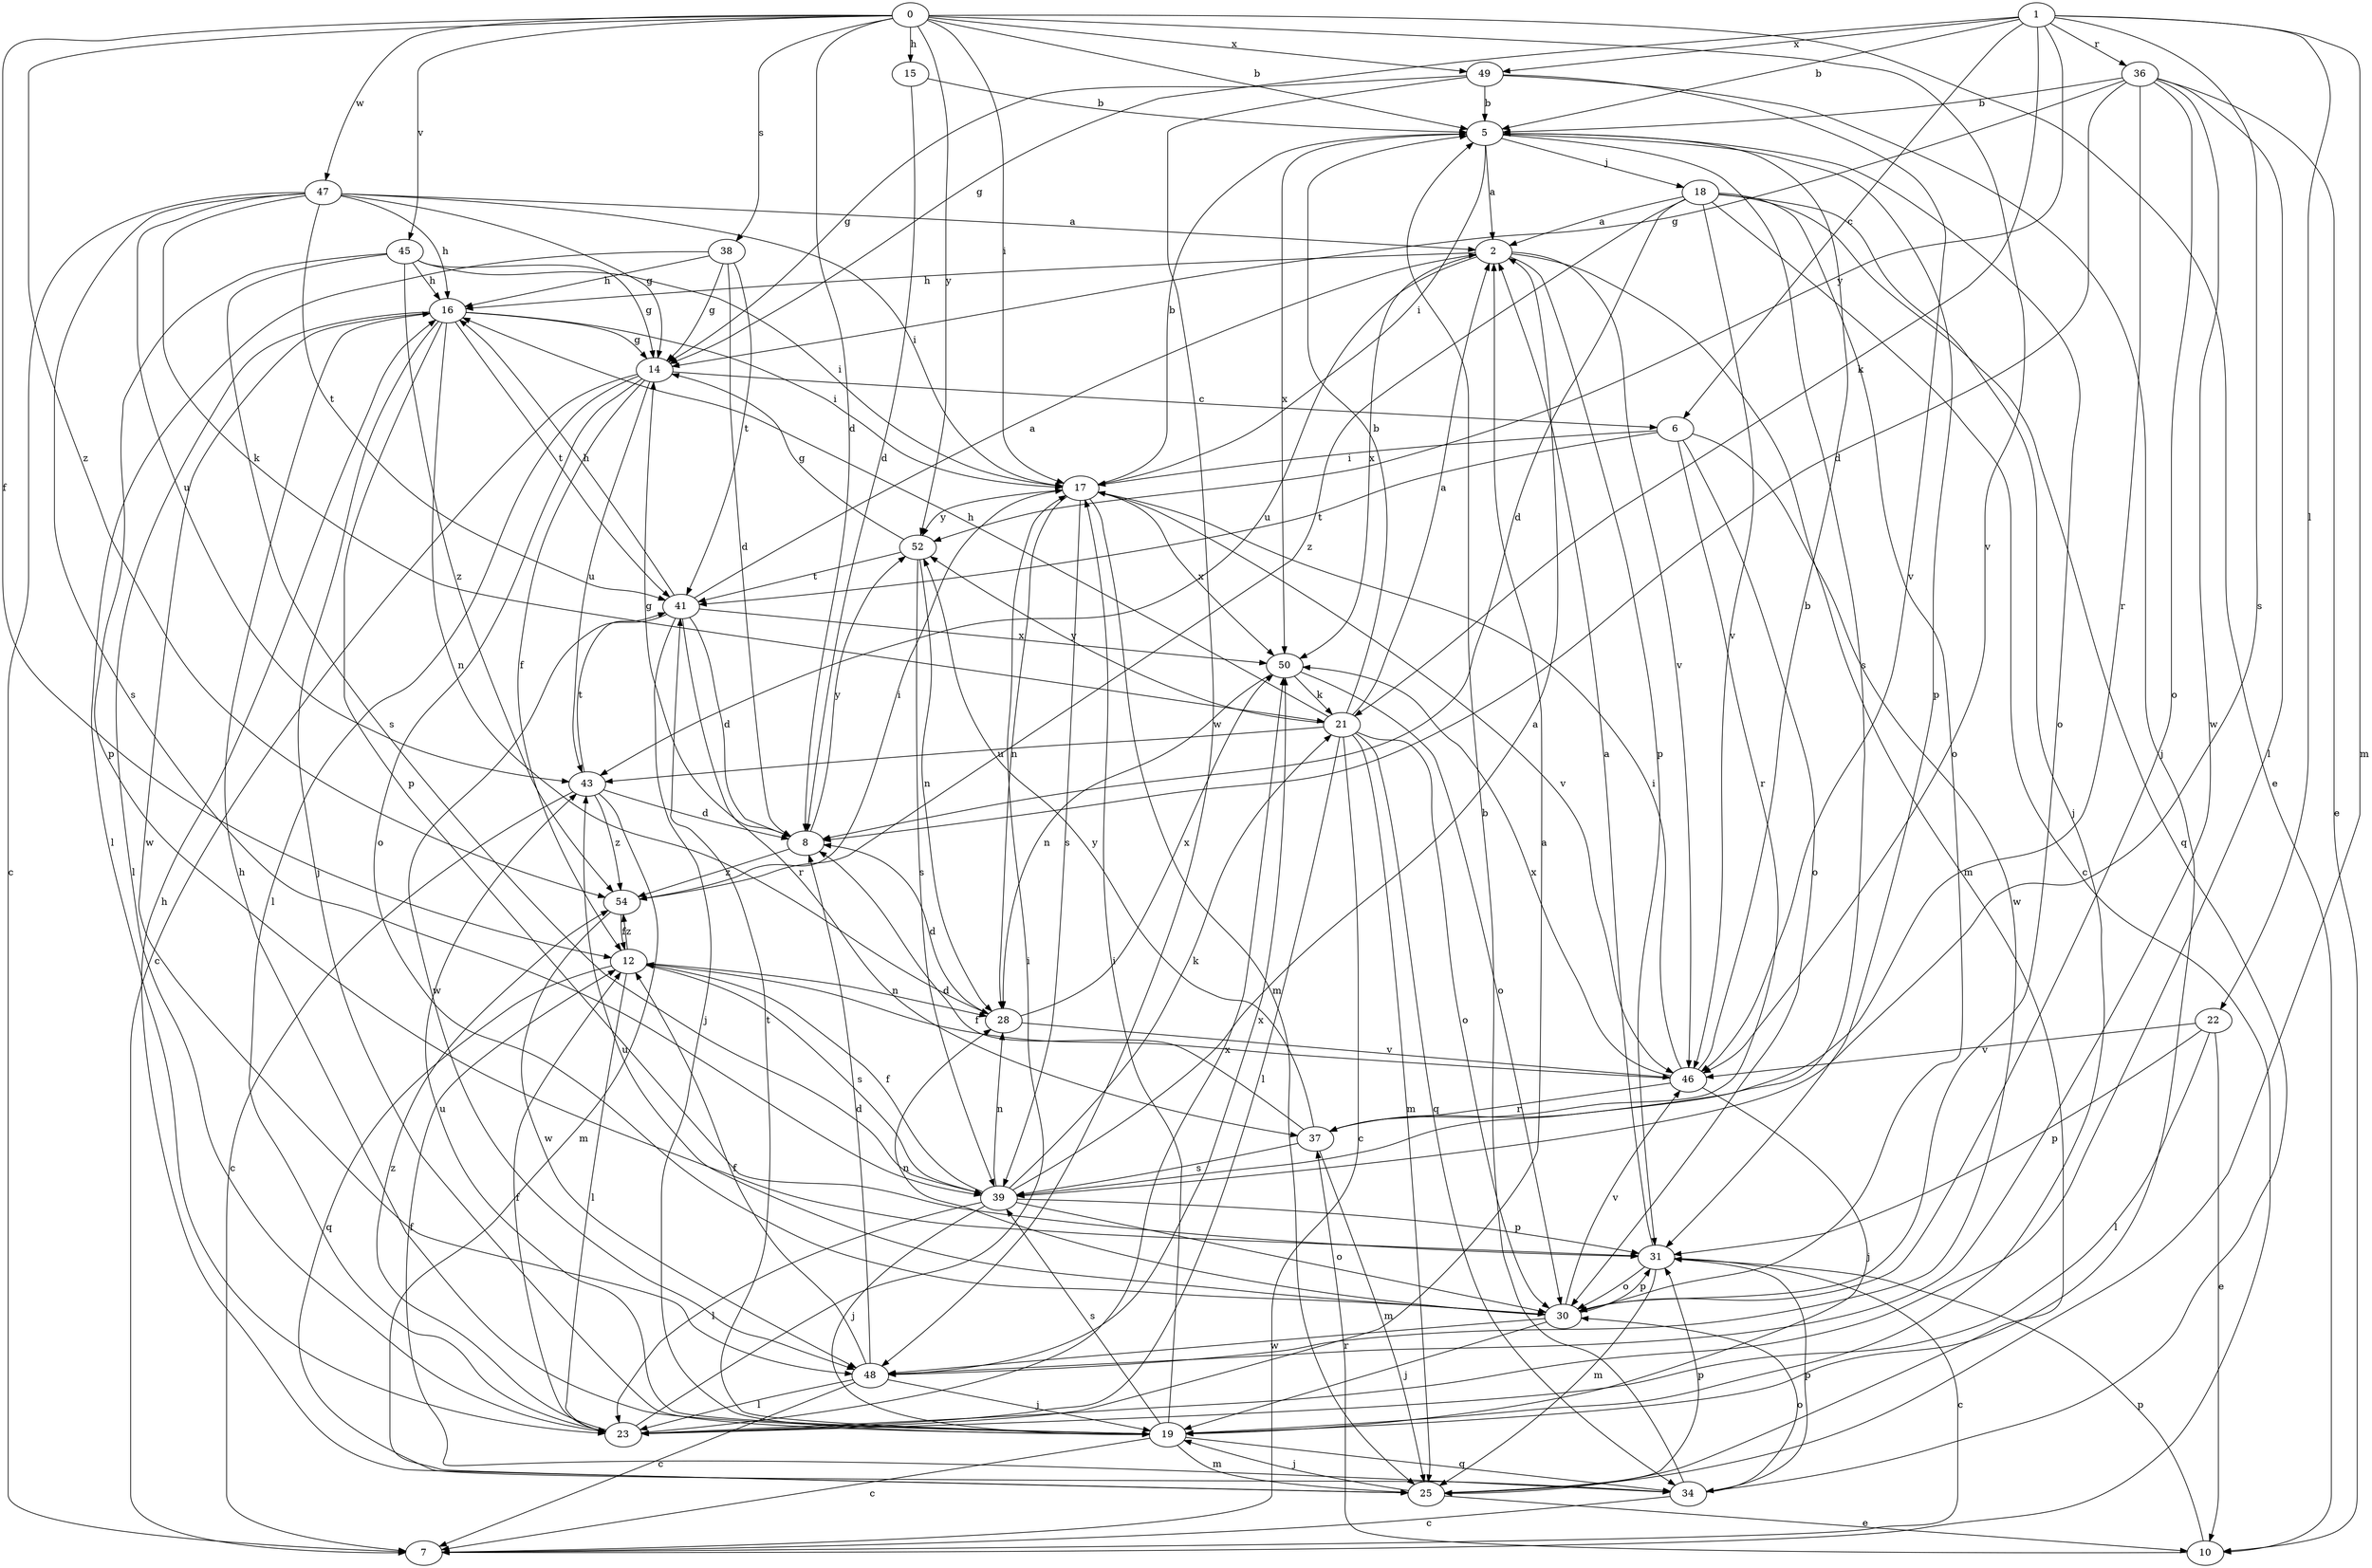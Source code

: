 strict digraph  {
0;
1;
2;
5;
6;
7;
8;
10;
12;
14;
15;
16;
17;
18;
19;
21;
22;
23;
25;
28;
30;
31;
34;
36;
37;
38;
39;
41;
43;
45;
46;
47;
48;
49;
50;
52;
54;
0 -> 5  [label=b];
0 -> 8  [label=d];
0 -> 10  [label=e];
0 -> 12  [label=f];
0 -> 15  [label=h];
0 -> 17  [label=i];
0 -> 38  [label=s];
0 -> 45  [label=v];
0 -> 46  [label=v];
0 -> 47  [label=w];
0 -> 49  [label=x];
0 -> 52  [label=y];
0 -> 54  [label=z];
1 -> 5  [label=b];
1 -> 6  [label=c];
1 -> 14  [label=g];
1 -> 21  [label=k];
1 -> 22  [label=l];
1 -> 25  [label=m];
1 -> 36  [label=r];
1 -> 39  [label=s];
1 -> 49  [label=x];
1 -> 52  [label=y];
2 -> 16  [label=h];
2 -> 25  [label=m];
2 -> 31  [label=p];
2 -> 43  [label=u];
2 -> 46  [label=v];
2 -> 50  [label=x];
5 -> 2  [label=a];
5 -> 17  [label=i];
5 -> 18  [label=j];
5 -> 30  [label=o];
5 -> 31  [label=p];
5 -> 39  [label=s];
5 -> 50  [label=x];
6 -> 17  [label=i];
6 -> 30  [label=o];
6 -> 37  [label=r];
6 -> 41  [label=t];
6 -> 48  [label=w];
8 -> 14  [label=g];
8 -> 52  [label=y];
8 -> 54  [label=z];
10 -> 31  [label=p];
10 -> 37  [label=r];
12 -> 23  [label=l];
12 -> 28  [label=n];
12 -> 34  [label=q];
12 -> 39  [label=s];
12 -> 54  [label=z];
14 -> 6  [label=c];
14 -> 7  [label=c];
14 -> 12  [label=f];
14 -> 23  [label=l];
14 -> 30  [label=o];
14 -> 43  [label=u];
15 -> 5  [label=b];
15 -> 8  [label=d];
16 -> 14  [label=g];
16 -> 17  [label=i];
16 -> 19  [label=j];
16 -> 23  [label=l];
16 -> 28  [label=n];
16 -> 31  [label=p];
16 -> 41  [label=t];
16 -> 48  [label=w];
17 -> 5  [label=b];
17 -> 25  [label=m];
17 -> 28  [label=n];
17 -> 39  [label=s];
17 -> 46  [label=v];
17 -> 50  [label=x];
17 -> 52  [label=y];
18 -> 2  [label=a];
18 -> 7  [label=c];
18 -> 8  [label=d];
18 -> 19  [label=j];
18 -> 30  [label=o];
18 -> 34  [label=q];
18 -> 46  [label=v];
18 -> 54  [label=z];
19 -> 7  [label=c];
19 -> 16  [label=h];
19 -> 17  [label=i];
19 -> 25  [label=m];
19 -> 34  [label=q];
19 -> 39  [label=s];
19 -> 41  [label=t];
19 -> 43  [label=u];
21 -> 2  [label=a];
21 -> 5  [label=b];
21 -> 7  [label=c];
21 -> 16  [label=h];
21 -> 23  [label=l];
21 -> 25  [label=m];
21 -> 30  [label=o];
21 -> 34  [label=q];
21 -> 43  [label=u];
21 -> 52  [label=y];
22 -> 10  [label=e];
22 -> 23  [label=l];
22 -> 31  [label=p];
22 -> 46  [label=v];
23 -> 2  [label=a];
23 -> 12  [label=f];
23 -> 17  [label=i];
23 -> 50  [label=x];
23 -> 54  [label=z];
25 -> 10  [label=e];
25 -> 16  [label=h];
25 -> 19  [label=j];
25 -> 31  [label=p];
28 -> 8  [label=d];
28 -> 46  [label=v];
28 -> 50  [label=x];
30 -> 19  [label=j];
30 -> 28  [label=n];
30 -> 31  [label=p];
30 -> 43  [label=u];
30 -> 46  [label=v];
30 -> 48  [label=w];
31 -> 2  [label=a];
31 -> 7  [label=c];
31 -> 25  [label=m];
31 -> 30  [label=o];
34 -> 5  [label=b];
34 -> 7  [label=c];
34 -> 12  [label=f];
34 -> 30  [label=o];
34 -> 31  [label=p];
36 -> 5  [label=b];
36 -> 8  [label=d];
36 -> 10  [label=e];
36 -> 14  [label=g];
36 -> 23  [label=l];
36 -> 30  [label=o];
36 -> 37  [label=r];
36 -> 48  [label=w];
37 -> 8  [label=d];
37 -> 25  [label=m];
37 -> 39  [label=s];
37 -> 52  [label=y];
38 -> 8  [label=d];
38 -> 14  [label=g];
38 -> 16  [label=h];
38 -> 23  [label=l];
38 -> 41  [label=t];
39 -> 2  [label=a];
39 -> 12  [label=f];
39 -> 19  [label=j];
39 -> 21  [label=k];
39 -> 23  [label=l];
39 -> 28  [label=n];
39 -> 30  [label=o];
39 -> 31  [label=p];
41 -> 2  [label=a];
41 -> 8  [label=d];
41 -> 16  [label=h];
41 -> 19  [label=j];
41 -> 37  [label=r];
41 -> 48  [label=w];
41 -> 50  [label=x];
43 -> 7  [label=c];
43 -> 8  [label=d];
43 -> 25  [label=m];
43 -> 41  [label=t];
43 -> 54  [label=z];
45 -> 14  [label=g];
45 -> 16  [label=h];
45 -> 17  [label=i];
45 -> 31  [label=p];
45 -> 39  [label=s];
45 -> 54  [label=z];
46 -> 5  [label=b];
46 -> 12  [label=f];
46 -> 17  [label=i];
46 -> 19  [label=j];
46 -> 37  [label=r];
46 -> 50  [label=x];
47 -> 2  [label=a];
47 -> 7  [label=c];
47 -> 14  [label=g];
47 -> 16  [label=h];
47 -> 17  [label=i];
47 -> 21  [label=k];
47 -> 39  [label=s];
47 -> 41  [label=t];
47 -> 43  [label=u];
48 -> 7  [label=c];
48 -> 8  [label=d];
48 -> 12  [label=f];
48 -> 19  [label=j];
48 -> 23  [label=l];
48 -> 50  [label=x];
49 -> 5  [label=b];
49 -> 14  [label=g];
49 -> 19  [label=j];
49 -> 46  [label=v];
49 -> 48  [label=w];
50 -> 21  [label=k];
50 -> 28  [label=n];
50 -> 30  [label=o];
52 -> 14  [label=g];
52 -> 28  [label=n];
52 -> 39  [label=s];
52 -> 41  [label=t];
54 -> 12  [label=f];
54 -> 17  [label=i];
54 -> 48  [label=w];
}
